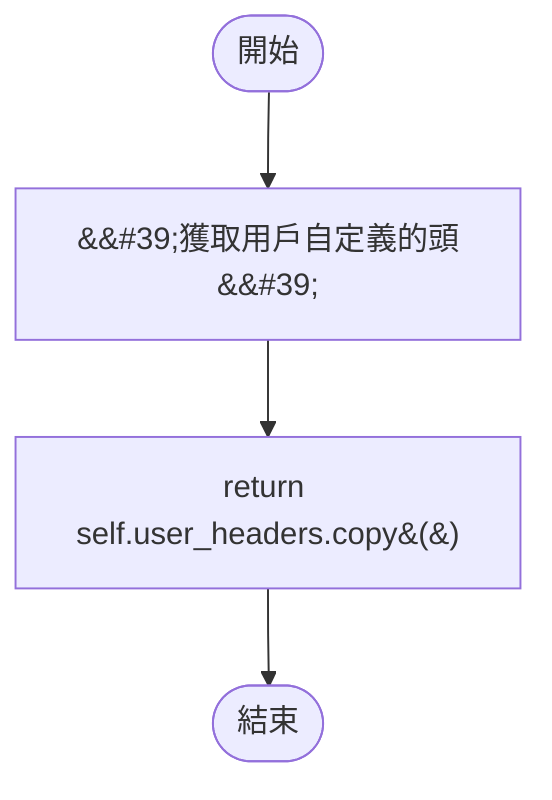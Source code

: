 flowchart TB
    n1([開始])
    n2([結束])
    n3[&amp;&#35;39;獲取用戶自定義的頭&amp;&#35;39;]
    n4[return self.user_headers.copy&#40;&#41;]
    n1 --> n3
    n3 --> n4
    n4 --> n2